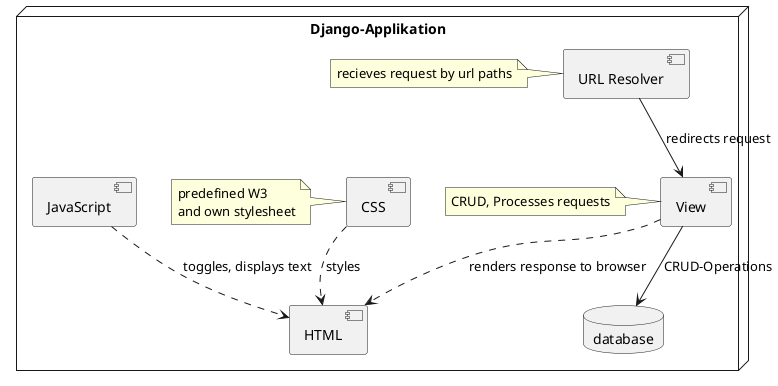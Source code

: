 @startuml "logische Sicht"

node "Django-Applikation" {
    [HTML]
    [View]
        note left of [View] : CRUD, Processes requests
    [CSS]
        note left of [CSS]
            predefined W3 
            and own stylesheet
        end note
    [URL Resolver]
        note left of [URL Resolver] : recieves request by url paths

    [JavaScript] ..> [HTML] : toggles, displays text
    [CSS] ..> [HTML] : styles
    [URL Resolver] --> [View] : redirects request
    [View] ..> [HTML] : renders response to browser
    
    [View] --> database : CRUD-Operations
}

database "MySQL-Datenbank" as database {

}
@enduml